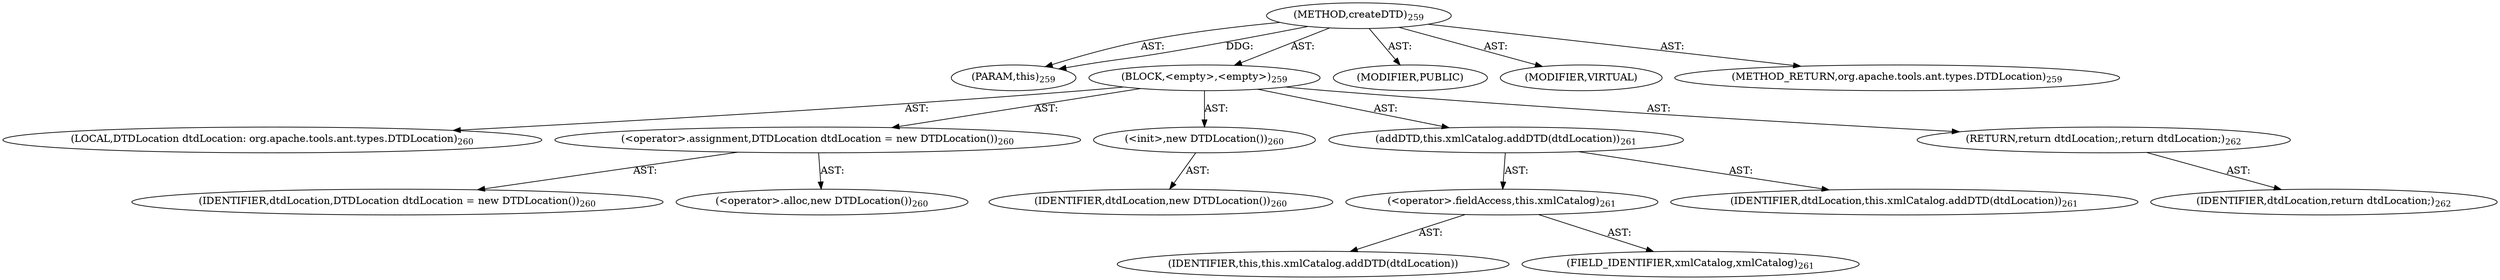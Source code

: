 digraph "createDTD" {  
"111669149708" [label = <(METHOD,createDTD)<SUB>259</SUB>> ]
"115964117025" [label = <(PARAM,this)<SUB>259</SUB>> ]
"25769803791" [label = <(BLOCK,&lt;empty&gt;,&lt;empty&gt;)<SUB>259</SUB>> ]
"94489280513" [label = <(LOCAL,DTDLocation dtdLocation: org.apache.tools.ant.types.DTDLocation)<SUB>260</SUB>> ]
"30064771113" [label = <(&lt;operator&gt;.assignment,DTDLocation dtdLocation = new DTDLocation())<SUB>260</SUB>> ]
"68719476796" [label = <(IDENTIFIER,dtdLocation,DTDLocation dtdLocation = new DTDLocation())<SUB>260</SUB>> ]
"30064771114" [label = <(&lt;operator&gt;.alloc,new DTDLocation())<SUB>260</SUB>> ]
"30064771115" [label = <(&lt;init&gt;,new DTDLocation())<SUB>260</SUB>> ]
"68719476797" [label = <(IDENTIFIER,dtdLocation,new DTDLocation())<SUB>260</SUB>> ]
"30064771116" [label = <(addDTD,this.xmlCatalog.addDTD(dtdLocation))<SUB>261</SUB>> ]
"30064771117" [label = <(&lt;operator&gt;.fieldAccess,this.xmlCatalog)<SUB>261</SUB>> ]
"68719476798" [label = <(IDENTIFIER,this,this.xmlCatalog.addDTD(dtdLocation))> ]
"55834574864" [label = <(FIELD_IDENTIFIER,xmlCatalog,xmlCatalog)<SUB>261</SUB>> ]
"68719476799" [label = <(IDENTIFIER,dtdLocation,this.xmlCatalog.addDTD(dtdLocation))<SUB>261</SUB>> ]
"146028888066" [label = <(RETURN,return dtdLocation;,return dtdLocation;)<SUB>262</SUB>> ]
"68719476800" [label = <(IDENTIFIER,dtdLocation,return dtdLocation;)<SUB>262</SUB>> ]
"133143986215" [label = <(MODIFIER,PUBLIC)> ]
"133143986216" [label = <(MODIFIER,VIRTUAL)> ]
"128849018892" [label = <(METHOD_RETURN,org.apache.tools.ant.types.DTDLocation)<SUB>259</SUB>> ]
  "111669149708" -> "115964117025"  [ label = "AST: "] 
  "111669149708" -> "25769803791"  [ label = "AST: "] 
  "111669149708" -> "133143986215"  [ label = "AST: "] 
  "111669149708" -> "133143986216"  [ label = "AST: "] 
  "111669149708" -> "128849018892"  [ label = "AST: "] 
  "25769803791" -> "94489280513"  [ label = "AST: "] 
  "25769803791" -> "30064771113"  [ label = "AST: "] 
  "25769803791" -> "30064771115"  [ label = "AST: "] 
  "25769803791" -> "30064771116"  [ label = "AST: "] 
  "25769803791" -> "146028888066"  [ label = "AST: "] 
  "30064771113" -> "68719476796"  [ label = "AST: "] 
  "30064771113" -> "30064771114"  [ label = "AST: "] 
  "30064771115" -> "68719476797"  [ label = "AST: "] 
  "30064771116" -> "30064771117"  [ label = "AST: "] 
  "30064771116" -> "68719476799"  [ label = "AST: "] 
  "30064771117" -> "68719476798"  [ label = "AST: "] 
  "30064771117" -> "55834574864"  [ label = "AST: "] 
  "146028888066" -> "68719476800"  [ label = "AST: "] 
  "111669149708" -> "115964117025"  [ label = "DDG: "] 
}
